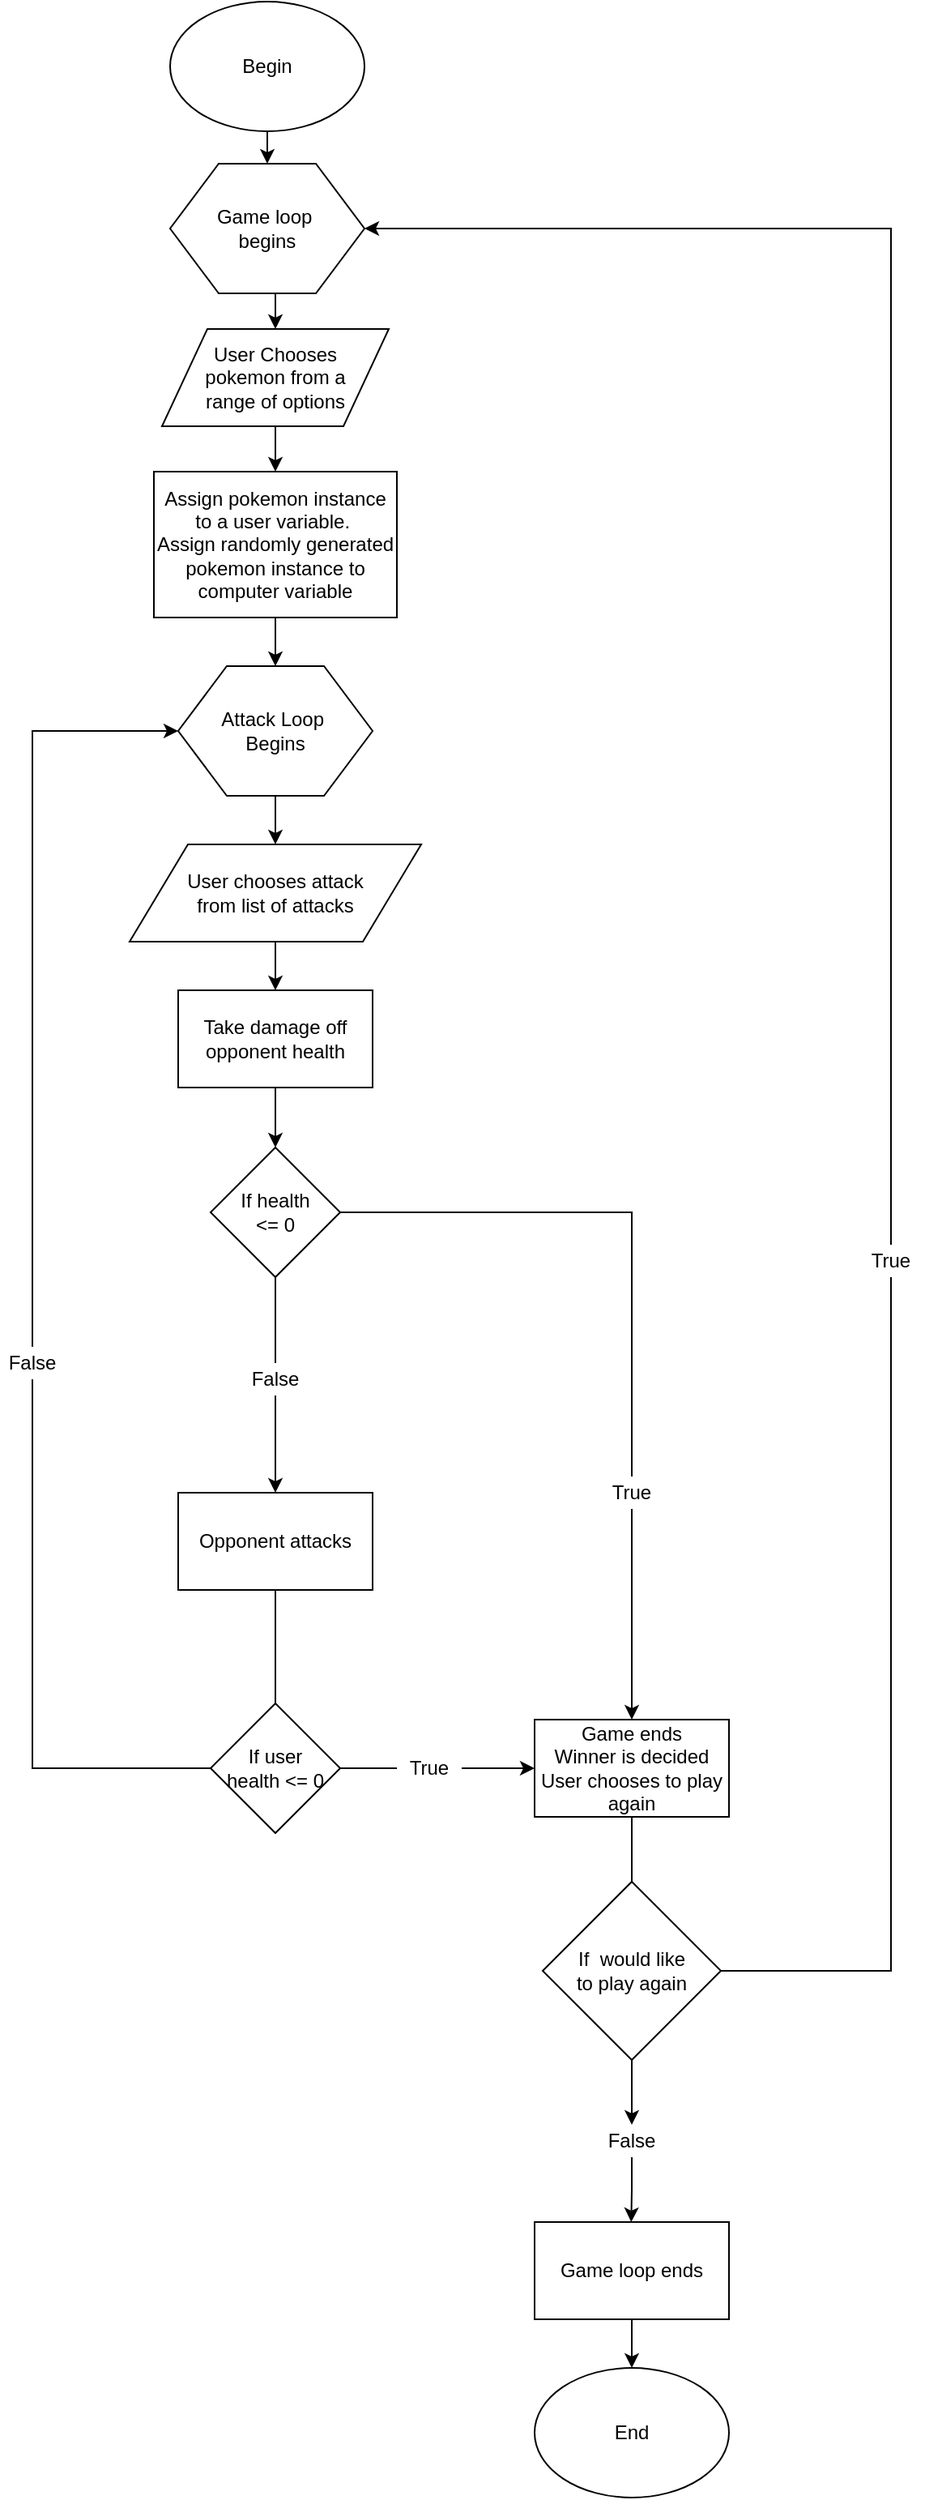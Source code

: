 <mxfile version="12.8.2" type="device"><diagram id="C5RBs43oDa-KdzZeNtuy" name="Page-1"><mxGraphModel dx="1261" dy="861" grid="1" gridSize="10" guides="1" tooltips="1" connect="1" arrows="1" fold="1" page="1" pageScale="1" pageWidth="1169" pageHeight="1654" background="none" math="0" shadow="0"><root><mxCell id="WIyWlLk6GJQsqaUBKTNV-0"/><mxCell id="WIyWlLk6GJQsqaUBKTNV-1" parent="WIyWlLk6GJQsqaUBKTNV-0"/><mxCell id="WIyWlLk6GJQsqaUBKTNV-2" value="" style="rounded=0;html=1;jettySize=auto;orthogonalLoop=1;fontSize=11;endArrow=block;endFill=0;endSize=8;strokeWidth=1;shadow=0;labelBackgroundColor=none;edgeStyle=orthogonalEdgeStyle;exitX=0.5;exitY=1;exitDx=0;exitDy=0;entryX=0.5;entryY=1;entryDx=0;entryDy=0;" parent="WIyWlLk6GJQsqaUBKTNV-1" source="NHUilRbOWD5i9NS7GRri-0" target="NHUilRbOWD5i9NS7GRri-0" edge="1"><mxGeometry relative="1" as="geometry"><mxPoint x="585" y="150" as="targetPoint"/></mxGeometry></mxCell><mxCell id="NHUilRbOWD5i9NS7GRri-3" style="edgeStyle=orthogonalEdgeStyle;rounded=0;orthogonalLoop=1;jettySize=auto;html=1;exitX=0.5;exitY=1;exitDx=0;exitDy=0;entryX=0.5;entryY=0;entryDx=0;entryDy=0;" edge="1" parent="WIyWlLk6GJQsqaUBKTNV-1" source="NHUilRbOWD5i9NS7GRri-0" target="NHUilRbOWD5i9NS7GRri-2"><mxGeometry relative="1" as="geometry"/></mxCell><mxCell id="NHUilRbOWD5i9NS7GRri-0" value="Begin" style="ellipse;whiteSpace=wrap;html=1;" vertex="1" parent="WIyWlLk6GJQsqaUBKTNV-1"><mxGeometry x="525" y="50" width="120" height="80" as="geometry"/></mxCell><mxCell id="NHUilRbOWD5i9NS7GRri-4" style="edgeStyle=orthogonalEdgeStyle;rounded=0;orthogonalLoop=1;jettySize=auto;html=1;exitX=0.5;exitY=1;exitDx=0;exitDy=0;entryX=0.5;entryY=0;entryDx=0;entryDy=0;" edge="1" parent="WIyWlLk6GJQsqaUBKTNV-1" source="NHUilRbOWD5i9NS7GRri-2" target="NHUilRbOWD5i9NS7GRri-7"><mxGeometry relative="1" as="geometry"><mxPoint x="560.067" y="390" as="targetPoint"/></mxGeometry></mxCell><mxCell id="NHUilRbOWD5i9NS7GRri-2" value="Game loop&amp;nbsp;&lt;br&gt;begins" style="shape=hexagon;perimeter=hexagonPerimeter2;whiteSpace=wrap;html=1;" vertex="1" parent="WIyWlLk6GJQsqaUBKTNV-1"><mxGeometry x="525" y="150" width="120" height="80" as="geometry"/></mxCell><mxCell id="NHUilRbOWD5i9NS7GRri-8" style="edgeStyle=orthogonalEdgeStyle;rounded=0;orthogonalLoop=1;jettySize=auto;html=1;exitX=0.5;exitY=1;exitDx=0;exitDy=0;entryX=0.5;entryY=0;entryDx=0;entryDy=0;" edge="1" parent="WIyWlLk6GJQsqaUBKTNV-1" source="NHUilRbOWD5i9NS7GRri-7" target="NHUilRbOWD5i9NS7GRri-9"><mxGeometry relative="1" as="geometry"><mxPoint x="589.667" y="350" as="targetPoint"/></mxGeometry></mxCell><mxCell id="NHUilRbOWD5i9NS7GRri-7" value="&lt;span style=&quot;white-space: normal&quot;&gt;User Chooses &lt;br&gt;pokemon from a &lt;br&gt;range of options&lt;/span&gt;" style="shape=parallelogram;perimeter=parallelogramPerimeter;whiteSpace=wrap;html=1;" vertex="1" parent="WIyWlLk6GJQsqaUBKTNV-1"><mxGeometry x="520" y="252" width="140" height="60" as="geometry"/></mxCell><mxCell id="NHUilRbOWD5i9NS7GRri-11" style="edgeStyle=orthogonalEdgeStyle;rounded=0;orthogonalLoop=1;jettySize=auto;html=1;exitX=0.5;exitY=1;exitDx=0;exitDy=0;entryX=0.5;entryY=0;entryDx=0;entryDy=0;" edge="1" parent="WIyWlLk6GJQsqaUBKTNV-1" source="NHUilRbOWD5i9NS7GRri-9" target="NHUilRbOWD5i9NS7GRri-10"><mxGeometry relative="1" as="geometry"/></mxCell><mxCell id="NHUilRbOWD5i9NS7GRri-9" value="Assign pokemon instance to&amp;nbsp;a user variable.&amp;nbsp;&lt;br&gt;Assign randomly generated pokemon instance to computer variable" style="rounded=0;whiteSpace=wrap;html=1;" vertex="1" parent="WIyWlLk6GJQsqaUBKTNV-1"><mxGeometry x="515" y="340" width="150" height="90" as="geometry"/></mxCell><mxCell id="NHUilRbOWD5i9NS7GRri-14" style="edgeStyle=orthogonalEdgeStyle;rounded=0;orthogonalLoop=1;jettySize=auto;html=1;" edge="1" parent="WIyWlLk6GJQsqaUBKTNV-1" source="NHUilRbOWD5i9NS7GRri-10" target="NHUilRbOWD5i9NS7GRri-12"><mxGeometry relative="1" as="geometry"/></mxCell><mxCell id="NHUilRbOWD5i9NS7GRri-10" value="Attack Loop&amp;nbsp;&lt;br&gt;Begins" style="shape=hexagon;perimeter=hexagonPerimeter2;whiteSpace=wrap;html=1;" vertex="1" parent="WIyWlLk6GJQsqaUBKTNV-1"><mxGeometry x="530" y="460" width="120" height="80" as="geometry"/></mxCell><mxCell id="NHUilRbOWD5i9NS7GRri-16" style="edgeStyle=orthogonalEdgeStyle;rounded=0;orthogonalLoop=1;jettySize=auto;html=1;exitX=0.5;exitY=1;exitDx=0;exitDy=0;entryX=0.5;entryY=0;entryDx=0;entryDy=0;endArrow=classic;endFill=1;" edge="1" parent="WIyWlLk6GJQsqaUBKTNV-1" source="NHUilRbOWD5i9NS7GRri-12" target="NHUilRbOWD5i9NS7GRri-24"><mxGeometry relative="1" as="geometry"><mxPoint x="590" y="827" as="targetPoint"/></mxGeometry></mxCell><mxCell id="NHUilRbOWD5i9NS7GRri-12" value="User chooses attack &lt;br&gt;from list of attacks" style="shape=parallelogram;perimeter=parallelogramPerimeter;whiteSpace=wrap;html=1;" vertex="1" parent="WIyWlLk6GJQsqaUBKTNV-1"><mxGeometry x="500" y="570" width="180" height="60" as="geometry"/></mxCell><mxCell id="NHUilRbOWD5i9NS7GRri-35" style="edgeStyle=orthogonalEdgeStyle;rounded=0;orthogonalLoop=1;jettySize=auto;html=1;exitX=0.5;exitY=1;exitDx=0;exitDy=0;endArrow=classic;endFill=1;" edge="1" parent="WIyWlLk6GJQsqaUBKTNV-1" source="NHUilRbOWD5i9NS7GRri-24" target="NHUilRbOWD5i9NS7GRri-34"><mxGeometry relative="1" as="geometry"><Array as="points"/></mxGeometry></mxCell><mxCell id="NHUilRbOWD5i9NS7GRri-24" value="Take damage off opponent health&lt;br&gt;" style="rounded=0;whiteSpace=wrap;html=1;" vertex="1" parent="WIyWlLk6GJQsqaUBKTNV-1"><mxGeometry x="530" y="660" width="120" height="60" as="geometry"/></mxCell><mxCell id="NHUilRbOWD5i9NS7GRri-33" style="edgeStyle=orthogonalEdgeStyle;rounded=0;orthogonalLoop=1;jettySize=auto;html=1;exitX=0.5;exitY=1;exitDx=0;exitDy=0;entryX=0.5;entryY=0;entryDx=0;entryDy=0;endArrow=none;endFill=0;" edge="1" parent="WIyWlLk6GJQsqaUBKTNV-1" source="NHUilRbOWD5i9NS7GRri-29" target="NHUilRbOWD5i9NS7GRri-32"><mxGeometry relative="1" as="geometry"/></mxCell><mxCell id="NHUilRbOWD5i9NS7GRri-29" value="Opponent attacks" style="rounded=0;whiteSpace=wrap;html=1;" vertex="1" parent="WIyWlLk6GJQsqaUBKTNV-1"><mxGeometry x="530" y="970" width="120" height="60" as="geometry"/></mxCell><mxCell id="NHUilRbOWD5i9NS7GRri-69" style="edgeStyle=orthogonalEdgeStyle;rounded=0;orthogonalLoop=1;jettySize=auto;html=1;entryX=0;entryY=0.5;entryDx=0;entryDy=0;startArrow=none;startFill=0;endArrow=none;endFill=0;" edge="1" parent="WIyWlLk6GJQsqaUBKTNV-1" source="NHUilRbOWD5i9NS7GRri-32" target="NHUilRbOWD5i9NS7GRri-66"><mxGeometry relative="1" as="geometry"/></mxCell><mxCell id="NHUilRbOWD5i9NS7GRri-73" style="edgeStyle=orthogonalEdgeStyle;rounded=0;orthogonalLoop=1;jettySize=auto;html=1;exitX=0;exitY=0.5;exitDx=0;exitDy=0;entryX=0.5;entryY=1;entryDx=0;entryDy=0;startArrow=none;startFill=0;endArrow=none;endFill=0;" edge="1" parent="WIyWlLk6GJQsqaUBKTNV-1" source="NHUilRbOWD5i9NS7GRri-32" target="NHUilRbOWD5i9NS7GRri-72"><mxGeometry relative="1" as="geometry"/></mxCell><mxCell id="NHUilRbOWD5i9NS7GRri-32" value="If user &lt;br&gt;health &amp;lt;= 0" style="rhombus;whiteSpace=wrap;html=1;" vertex="1" parent="WIyWlLk6GJQsqaUBKTNV-1"><mxGeometry x="550" y="1100" width="80" height="80" as="geometry"/></mxCell><mxCell id="NHUilRbOWD5i9NS7GRri-36" style="edgeStyle=orthogonalEdgeStyle;rounded=0;orthogonalLoop=1;jettySize=auto;html=1;endArrow=classic;endFill=1;exitX=0.5;exitY=1;exitDx=0;exitDy=0;entryX=0.5;entryY=0;entryDx=0;entryDy=0;" edge="1" parent="WIyWlLk6GJQsqaUBKTNV-1" source="NHUilRbOWD5i9NS7GRri-37" target="NHUilRbOWD5i9NS7GRri-29"><mxGeometry relative="1" as="geometry"><mxPoint x="670" y="990" as="targetPoint"/><Array as="points"><mxPoint x="590" y="930"/><mxPoint x="590" y="930"/></Array></mxGeometry></mxCell><mxCell id="NHUilRbOWD5i9NS7GRri-40" style="edgeStyle=orthogonalEdgeStyle;rounded=0;orthogonalLoop=1;jettySize=auto;html=1;exitX=0.5;exitY=1;exitDx=0;exitDy=0;entryX=0.5;entryY=0;entryDx=0;entryDy=0;endArrow=none;endFill=0;" edge="1" parent="WIyWlLk6GJQsqaUBKTNV-1" source="NHUilRbOWD5i9NS7GRri-34" target="NHUilRbOWD5i9NS7GRri-37"><mxGeometry relative="1" as="geometry"><Array as="points"><mxPoint x="590" y="870"/></Array></mxGeometry></mxCell><mxCell id="NHUilRbOWD5i9NS7GRri-34" value="If health &lt;br&gt;&amp;lt;= 0" style="rhombus;whiteSpace=wrap;html=1;" vertex="1" parent="WIyWlLk6GJQsqaUBKTNV-1"><mxGeometry x="550" y="757" width="80" height="80" as="geometry"/></mxCell><mxCell id="NHUilRbOWD5i9NS7GRri-37" value="False" style="text;html=1;strokeColor=none;fillColor=none;align=center;verticalAlign=middle;whiteSpace=wrap;rounded=0;" vertex="1" parent="WIyWlLk6GJQsqaUBKTNV-1"><mxGeometry x="570" y="890" width="40" height="20" as="geometry"/></mxCell><mxCell id="NHUilRbOWD5i9NS7GRri-47" value="" style="edgeStyle=orthogonalEdgeStyle;rounded=0;orthogonalLoop=1;jettySize=auto;html=1;endArrow=none;endFill=0;" edge="1" parent="WIyWlLk6GJQsqaUBKTNV-1" source="NHUilRbOWD5i9NS7GRri-42" target="NHUilRbOWD5i9NS7GRri-45"><mxGeometry relative="1" as="geometry"/></mxCell><mxCell id="NHUilRbOWD5i9NS7GRri-42" value="Game ends&lt;br&gt;Winner is decided&lt;br&gt;User chooses to play again" style="rounded=0;whiteSpace=wrap;html=1;" vertex="1" parent="WIyWlLk6GJQsqaUBKTNV-1"><mxGeometry x="750" y="1110" width="120" height="60" as="geometry"/></mxCell><mxCell id="NHUilRbOWD5i9NS7GRri-51" style="edgeStyle=orthogonalEdgeStyle;rounded=0;orthogonalLoop=1;jettySize=auto;html=1;entryX=0.5;entryY=1;entryDx=0;entryDy=0;startArrow=classic;startFill=1;endArrow=none;endFill=0;exitX=0.5;exitY=0;exitDx=0;exitDy=0;" edge="1" parent="WIyWlLk6GJQsqaUBKTNV-1" source="NHUilRbOWD5i9NS7GRri-42" target="NHUilRbOWD5i9NS7GRri-43"><mxGeometry relative="1" as="geometry"><mxPoint x="850" y="1090" as="sourcePoint"/><Array as="points"><mxPoint x="810" y="1020"/><mxPoint x="810" y="1020"/></Array></mxGeometry></mxCell><mxCell id="NHUilRbOWD5i9NS7GRri-58" style="edgeStyle=orthogonalEdgeStyle;rounded=0;orthogonalLoop=1;jettySize=auto;html=1;exitX=1;exitY=0.5;exitDx=0;exitDy=0;entryX=0.5;entryY=1;entryDx=0;entryDy=0;startArrow=none;startFill=0;endArrow=none;endFill=0;" edge="1" parent="WIyWlLk6GJQsqaUBKTNV-1" source="NHUilRbOWD5i9NS7GRri-45" target="NHUilRbOWD5i9NS7GRri-57"><mxGeometry relative="1" as="geometry"/></mxCell><mxCell id="NHUilRbOWD5i9NS7GRri-60" style="edgeStyle=orthogonalEdgeStyle;rounded=0;orthogonalLoop=1;jettySize=auto;html=1;startArrow=none;startFill=0;endArrow=classic;endFill=1;" edge="1" parent="WIyWlLk6GJQsqaUBKTNV-1" source="NHUilRbOWD5i9NS7GRri-45"><mxGeometry relative="1" as="geometry"><mxPoint x="810" y="1360" as="targetPoint"/></mxGeometry></mxCell><mxCell id="NHUilRbOWD5i9NS7GRri-45" value="If&amp;nbsp; would like &lt;br&gt;to play again" style="rhombus;whiteSpace=wrap;html=1;" vertex="1" parent="WIyWlLk6GJQsqaUBKTNV-1"><mxGeometry x="755" y="1210" width="110" height="110" as="geometry"/></mxCell><mxCell id="NHUilRbOWD5i9NS7GRri-59" style="edgeStyle=orthogonalEdgeStyle;rounded=0;orthogonalLoop=1;jettySize=auto;html=1;startArrow=none;startFill=0;endArrow=classic;endFill=1;entryX=1;entryY=0.5;entryDx=0;entryDy=0;" edge="1" parent="WIyWlLk6GJQsqaUBKTNV-1" source="NHUilRbOWD5i9NS7GRri-57" target="NHUilRbOWD5i9NS7GRri-2"><mxGeometry relative="1" as="geometry"><mxPoint x="660" y="190" as="targetPoint"/><Array as="points"><mxPoint x="970" y="190"/></Array></mxGeometry></mxCell><mxCell id="NHUilRbOWD5i9NS7GRri-57" value="True" style="text;html=1;strokeColor=none;fillColor=none;align=center;verticalAlign=middle;whiteSpace=wrap;rounded=0;" vertex="1" parent="WIyWlLk6GJQsqaUBKTNV-1"><mxGeometry x="950" y="817" width="40" height="20" as="geometry"/></mxCell><mxCell id="NHUilRbOWD5i9NS7GRri-62" style="edgeStyle=orthogonalEdgeStyle;rounded=0;orthogonalLoop=1;jettySize=auto;html=1;exitX=0.5;exitY=1;exitDx=0;exitDy=0;startArrow=none;startFill=0;endArrow=classic;endFill=1;" edge="1" parent="WIyWlLk6GJQsqaUBKTNV-1" source="NHUilRbOWD5i9NS7GRri-61"><mxGeometry relative="1" as="geometry"><mxPoint x="809.667" y="1420" as="targetPoint"/></mxGeometry></mxCell><mxCell id="NHUilRbOWD5i9NS7GRri-61" value="False" style="text;html=1;strokeColor=none;fillColor=none;align=center;verticalAlign=middle;whiteSpace=wrap;rounded=0;" vertex="1" parent="WIyWlLk6GJQsqaUBKTNV-1"><mxGeometry x="790" y="1360" width="40" height="20" as="geometry"/></mxCell><mxCell id="NHUilRbOWD5i9NS7GRri-65" style="edgeStyle=orthogonalEdgeStyle;rounded=0;orthogonalLoop=1;jettySize=auto;html=1;exitX=0.5;exitY=1;exitDx=0;exitDy=0;entryX=0.5;entryY=0;entryDx=0;entryDy=0;startArrow=none;startFill=0;endArrow=classic;endFill=1;" edge="1" parent="WIyWlLk6GJQsqaUBKTNV-1" source="NHUilRbOWD5i9NS7GRri-63" target="NHUilRbOWD5i9NS7GRri-64"><mxGeometry relative="1" as="geometry"/></mxCell><mxCell id="NHUilRbOWD5i9NS7GRri-63" value="Game loop ends" style="rounded=0;whiteSpace=wrap;html=1;" vertex="1" parent="WIyWlLk6GJQsqaUBKTNV-1"><mxGeometry x="750" y="1420" width="120" height="60" as="geometry"/></mxCell><mxCell id="NHUilRbOWD5i9NS7GRri-64" value="End" style="ellipse;whiteSpace=wrap;html=1;" vertex="1" parent="WIyWlLk6GJQsqaUBKTNV-1"><mxGeometry x="750" y="1510" width="120" height="80" as="geometry"/></mxCell><mxCell id="NHUilRbOWD5i9NS7GRri-70" style="edgeStyle=orthogonalEdgeStyle;rounded=0;orthogonalLoop=1;jettySize=auto;html=1;entryX=0;entryY=0.5;entryDx=0;entryDy=0;startArrow=none;startFill=0;endArrow=classic;endFill=1;" edge="1" parent="WIyWlLk6GJQsqaUBKTNV-1" source="NHUilRbOWD5i9NS7GRri-66" target="NHUilRbOWD5i9NS7GRri-42"><mxGeometry relative="1" as="geometry"/></mxCell><mxCell id="NHUilRbOWD5i9NS7GRri-66" value="True" style="text;html=1;strokeColor=none;fillColor=none;align=center;verticalAlign=middle;whiteSpace=wrap;rounded=0;" vertex="1" parent="WIyWlLk6GJQsqaUBKTNV-1"><mxGeometry x="665" y="1130" width="40" height="20" as="geometry"/></mxCell><mxCell id="NHUilRbOWD5i9NS7GRri-74" style="edgeStyle=orthogonalEdgeStyle;rounded=0;orthogonalLoop=1;jettySize=auto;html=1;entryX=0;entryY=0.5;entryDx=0;entryDy=0;startArrow=none;startFill=0;endArrow=classic;endFill=1;" edge="1" parent="WIyWlLk6GJQsqaUBKTNV-1" source="NHUilRbOWD5i9NS7GRri-72" target="NHUilRbOWD5i9NS7GRri-10"><mxGeometry relative="1" as="geometry"><Array as="points"><mxPoint x="440" y="500"/></Array></mxGeometry></mxCell><mxCell id="NHUilRbOWD5i9NS7GRri-72" value="False" style="text;html=1;strokeColor=none;fillColor=none;align=center;verticalAlign=middle;whiteSpace=wrap;rounded=0;" vertex="1" parent="WIyWlLk6GJQsqaUBKTNV-1"><mxGeometry x="420" y="880" width="40" height="20" as="geometry"/></mxCell><mxCell id="NHUilRbOWD5i9NS7GRri-43" value="True" style="text;html=1;strokeColor=none;fillColor=none;align=center;verticalAlign=middle;whiteSpace=wrap;rounded=0;" vertex="1" parent="WIyWlLk6GJQsqaUBKTNV-1"><mxGeometry x="790" y="960" width="40" height="20" as="geometry"/></mxCell><mxCell id="NHUilRbOWD5i9NS7GRri-85" style="edgeStyle=orthogonalEdgeStyle;rounded=0;orthogonalLoop=1;jettySize=auto;html=1;exitX=1;exitY=0.5;exitDx=0;exitDy=0;endArrow=none;endFill=0;entryX=0.5;entryY=0;entryDx=0;entryDy=0;" edge="1" parent="WIyWlLk6GJQsqaUBKTNV-1" source="NHUilRbOWD5i9NS7GRri-34" target="NHUilRbOWD5i9NS7GRri-43"><mxGeometry relative="1" as="geometry"><mxPoint x="810" y="1050" as="targetPoint"/><mxPoint x="630" y="797" as="sourcePoint"/><Array as="points"><mxPoint x="810" y="797"/></Array></mxGeometry></mxCell></root></mxGraphModel></diagram></mxfile>